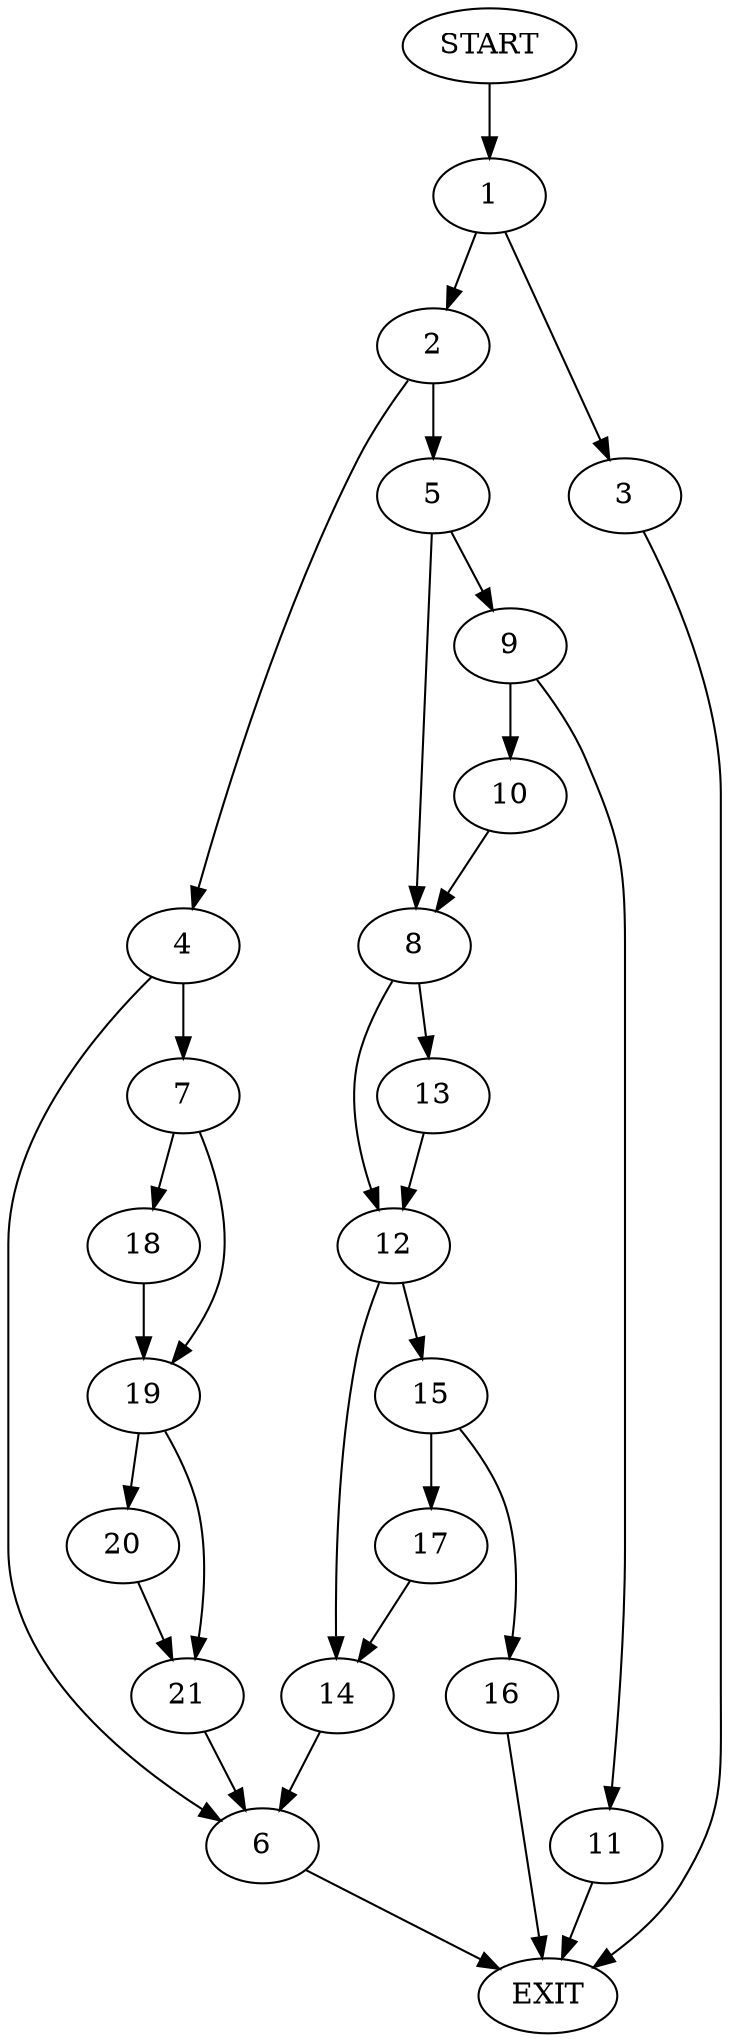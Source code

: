 digraph {
0 [label="START"]
22 [label="EXIT"]
0 -> 1
1 -> 2
1 -> 3
3 -> 22
2 -> 4
2 -> 5
4 -> 6
4 -> 7
5 -> 8
5 -> 9
9 -> 10
9 -> 11
8 -> 12
8 -> 13
10 -> 8
11 -> 22
12 -> 14
12 -> 15
13 -> 12
14 -> 6
15 -> 16
15 -> 17
17 -> 14
16 -> 22
6 -> 22
7 -> 18
7 -> 19
18 -> 19
19 -> 20
19 -> 21
21 -> 6
20 -> 21
}
